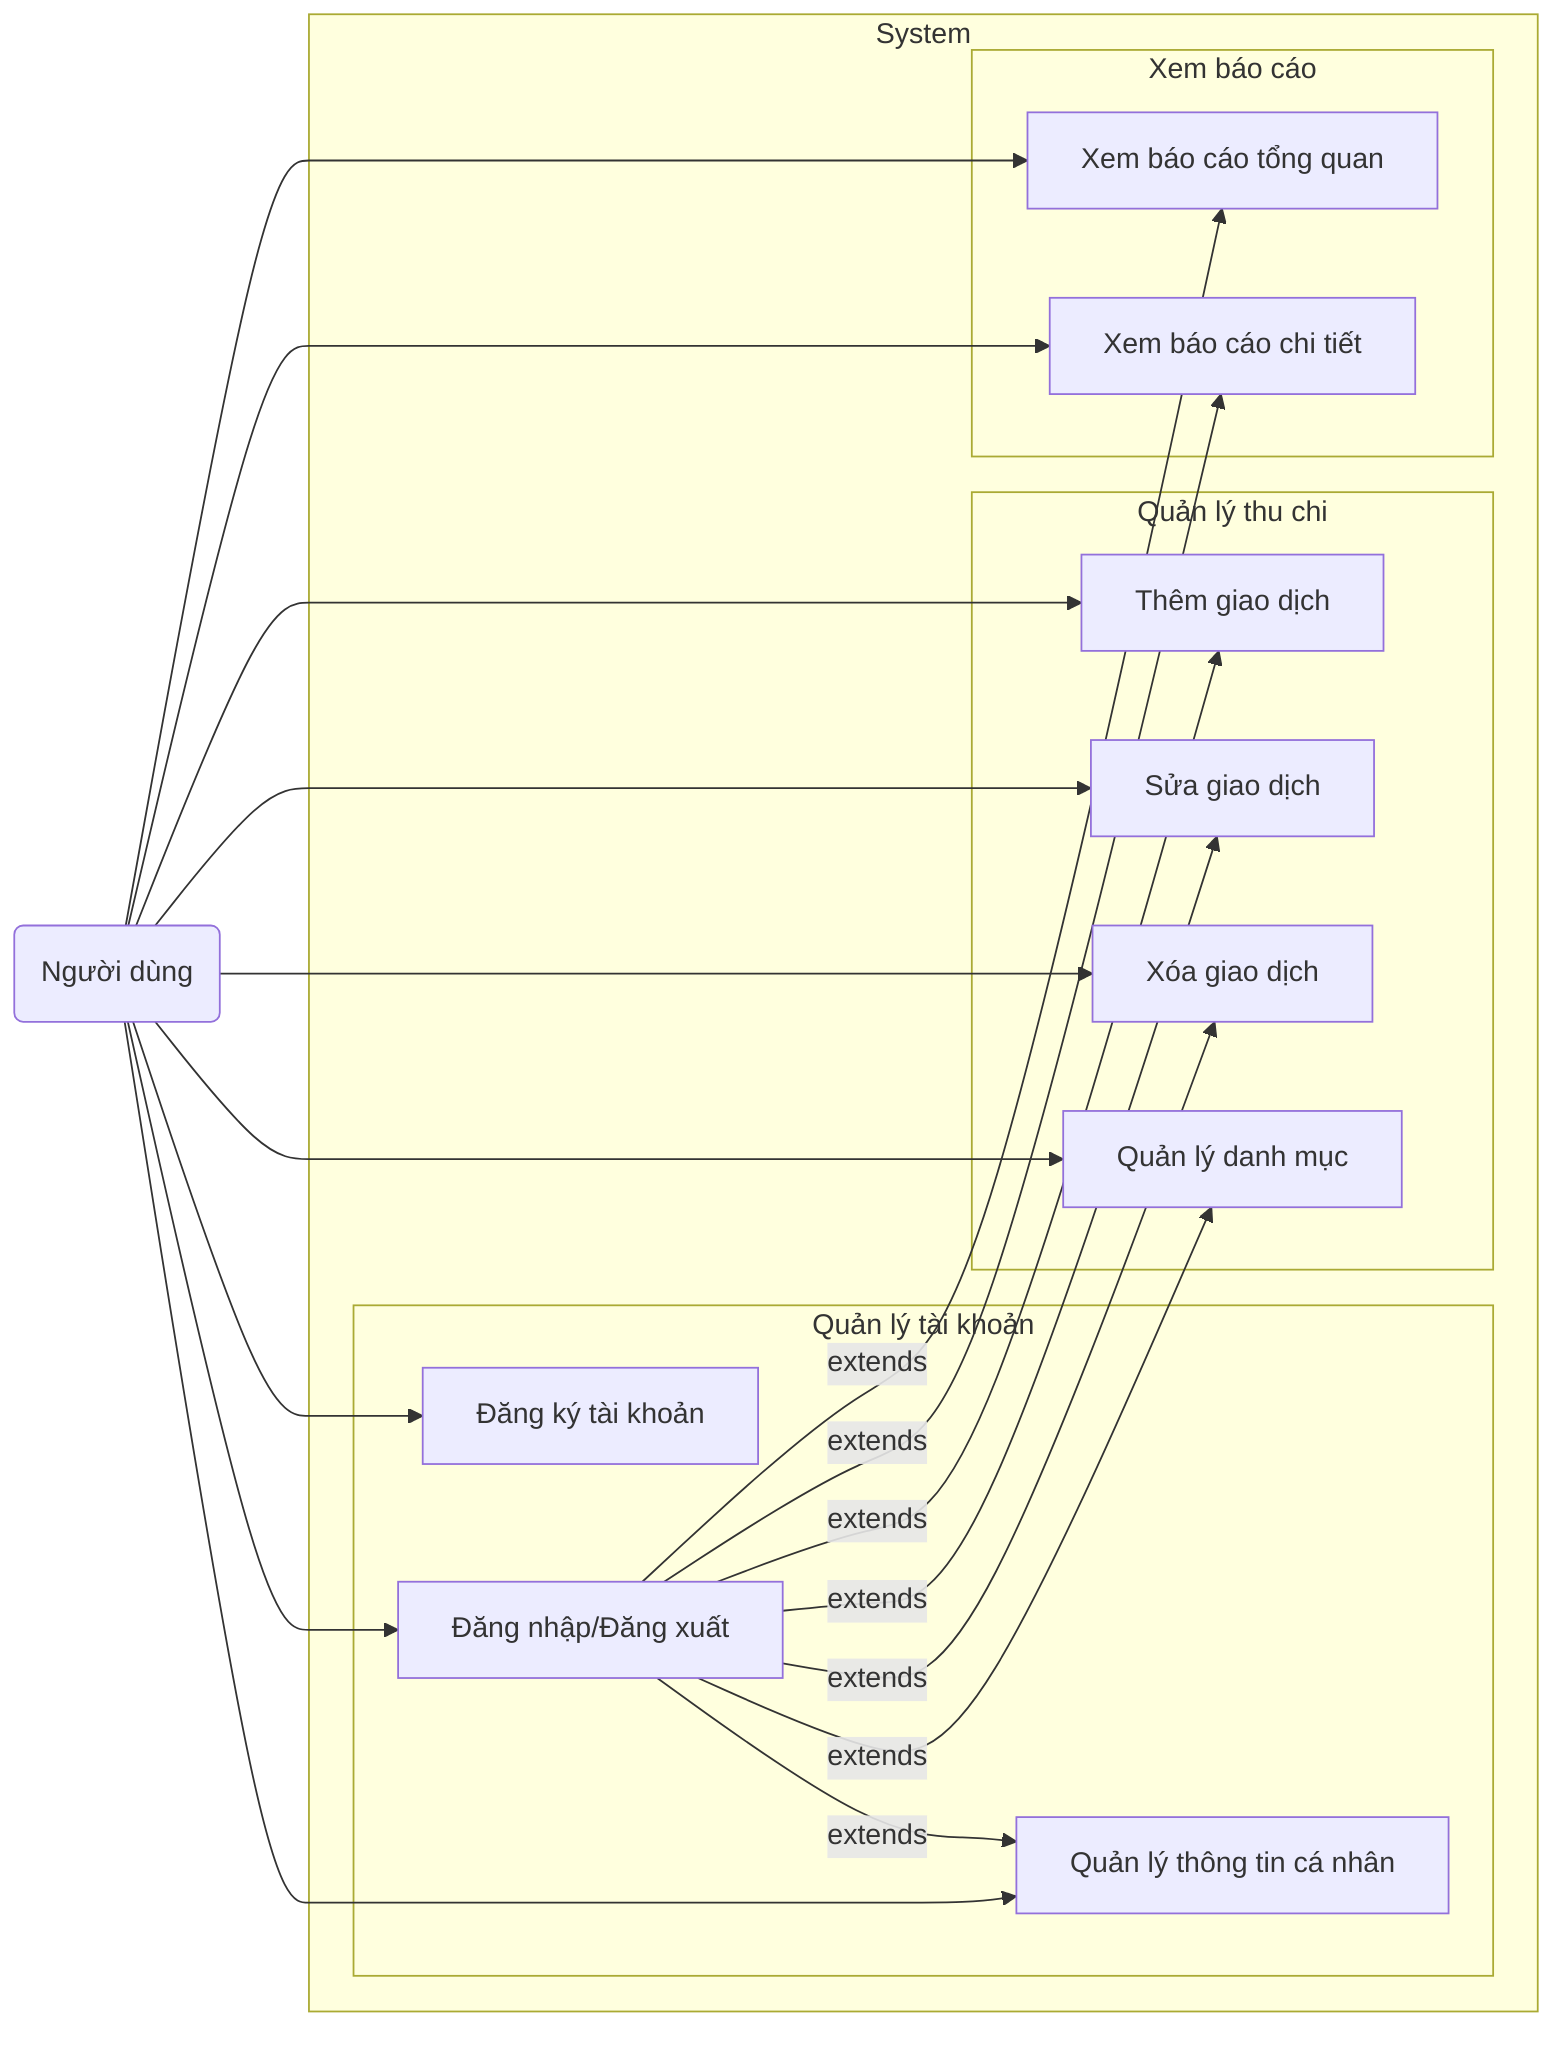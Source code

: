 graph LR
    subgraph System
        subgraph Quản lý tài khoản
            UC1[Đăng ký tài khoản]
            UC2[Đăng nhập/Đăng xuất]
            UC3[Quản lý thông tin cá nhân]
        end
        subgraph Quản lý thu chi
            UC4[Thêm giao dịch]
            UC5[Sửa giao dịch]
            UC6[Xóa giao dịch]
            UC7[Quản lý danh mục]
        end
        subgraph Xem báo cáo
            UC8[Xem báo cáo tổng quan]
            UC9[Xem báo cáo chi tiết]
        end
    end

    Actor(Người dùng) --> UC1
    Actor --> UC2
    Actor --> UC3
    Actor --> UC4
    Actor --> UC5
    Actor --> UC6
    Actor --> UC7
    Actor --> UC8
    Actor --> UC9

    UC2 -- extends --> UC3
    UC2 -- extends --> UC4
    UC2 -- extends --> UC5
    UC2 -- extends --> UC6
    UC2 -- extends --> UC7
    UC2 -- extends --> UC8
    UC2 -- extends --> UC9